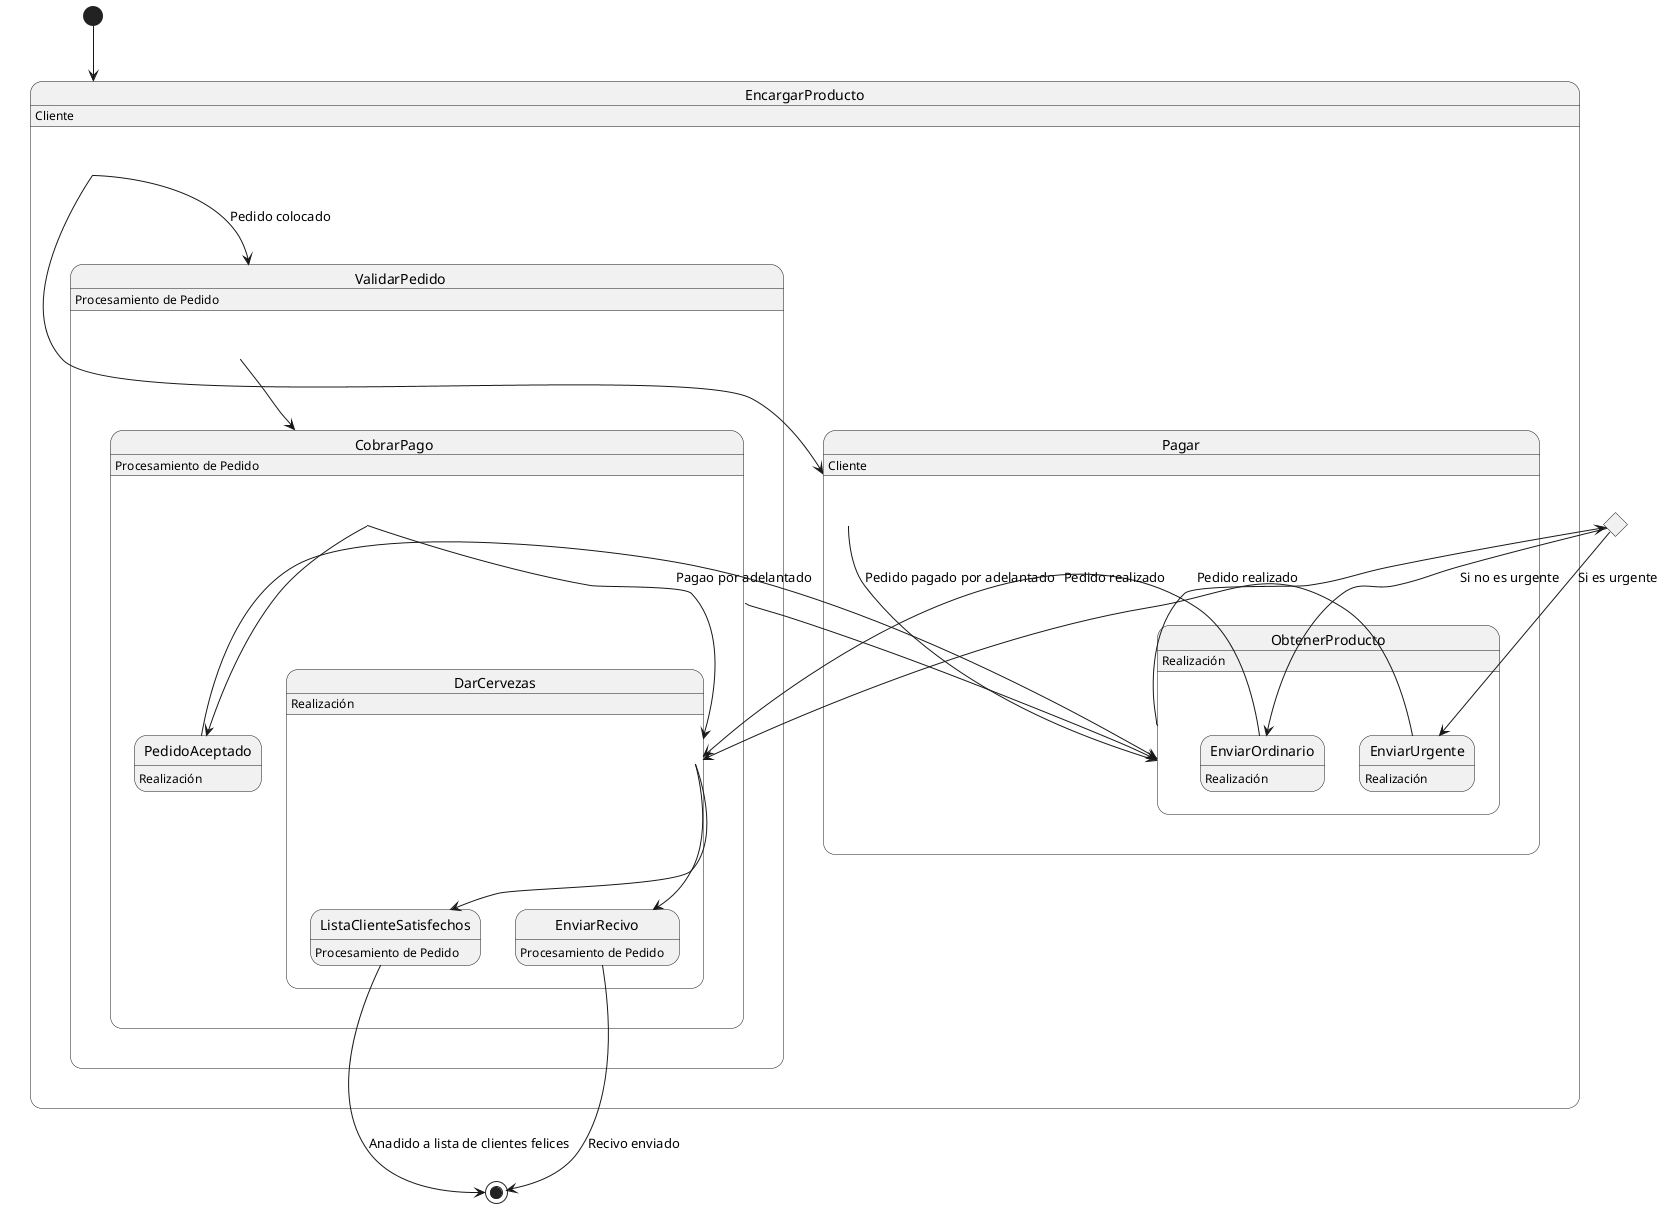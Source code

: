 @startuml Diagrama de Estado
[*] --> EncargarProducto
state choice1 <<choice>>

state EncargarProducto {
EncargarProducto : Cliente
EncargarProducto --> Pagar
EncargarProducto --> ValidarPedido : Pedido colocado
}

state Pagar {
Pagar : Cliente
Pagar --> ObtenerProducto : Pedido pagado por adelantado

}

state ValidarPedido {
ValidarPedido : Procesamiento de Pedido
ValidarPedido-->CobrarPago

}

state CobrarPago {
CobrarPago : Procesamiento de Pedido
CobrarPago -->  PedidoAceptado
CobrarPago --> DarCervezas
CobrarPago --> ObtenerProducto : Pagao por adelantado
}

state PedidoAceptado {
PedidoAceptado : Realización
PedidoAceptado --> ObtenerProducto
}

state ObtenerProducto {
ObtenerProducto : Realización
ObtenerProducto -->choice1
choice1--> EnviarUrgente : Si es urgente
choice1--> EnviarOrdinario : Si no es urgente
}


state EnviarUrgente {
EnviarUrgente : Realización
EnviarUrgente --> DarCervezas : Pedido realizado
}

state EnviarOrdinario {
EnviarOrdinario : Realización
EnviarOrdinario --> DarCervezas : Pedido realizado
}

state DarCervezas {
DarCervezas : Realización
DarCervezas -->ListaClienteSatisfechos
DarCervezas -->EnviarRecivo
}

state ListaClienteSatisfechos{
ListaClienteSatisfechos : Procesamiento de Pedido
}
state EnviarRecivo{
EnviarRecivo :  Procesamiento de Pedido
}
EnviarRecivo --> [*] : Recivo enviado
ListaClienteSatisfechos--> [*] : Anadido a lista de clientes felices
@enduml

@startuml Diagrama de Comunicacion
object Registro
object Venta
object Actor


Actor -> Registro :  1. Crear Nueva Venta() 2.Introducir Articulo(ArticuloID id, int cant) 6.Finalizar Venta() 
Registro -> Venta : 3. Get Especificacion(id) 4. crear Linea Venta(espec, cant) 7. Finaliza la Venta()
Venta -> Registro : 5. Añadir Venta(new LineaVenta(espec, cant))
@enduml
